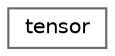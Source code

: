 digraph "Graphical Class Hierarchy"
{
 // LATEX_PDF_SIZE
  bgcolor="transparent";
  edge [fontname=Helvetica,fontsize=10,labelfontname=Helvetica,labelfontsize=10];
  node [fontname=Helvetica,fontsize=10,shape=box,height=0.2,width=0.4];
  rankdir="LR";
  Node0 [id="Node000000",label="tensor",height=0.2,width=0.4,color="grey40", fillcolor="white", style="filled",URL="$classFoam_1_1tensor.html",tooltip="Tensor of scalars, i.e. Tensor<scalar>."];
}
